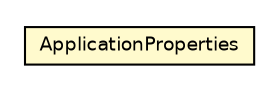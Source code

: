 #!/usr/local/bin/dot
#
# Class diagram 
# Generated by UMLGraph version R5_6 (http://www.umlgraph.org/)
#

digraph G {
	edge [fontname="Helvetica",fontsize=10,labelfontname="Helvetica",labelfontsize=10];
	node [fontname="Helvetica",fontsize=10,shape=plaintext];
	nodesep=0.25;
	ranksep=0.5;
	// net.ljcomputing.randy.ApplicationProperties
	c349 [label=<<table title="net.ljcomputing.randy.ApplicationProperties" border="0" cellborder="1" cellspacing="0" cellpadding="2" port="p" bgcolor="lemonChiffon" href="./ApplicationProperties.html">
		<tr><td><table border="0" cellspacing="0" cellpadding="1">
<tr><td align="center" balign="center"> ApplicationProperties </td></tr>
		</table></td></tr>
		</table>>, URL="./ApplicationProperties.html", fontname="Helvetica", fontcolor="black", fontsize=9.0];
}


